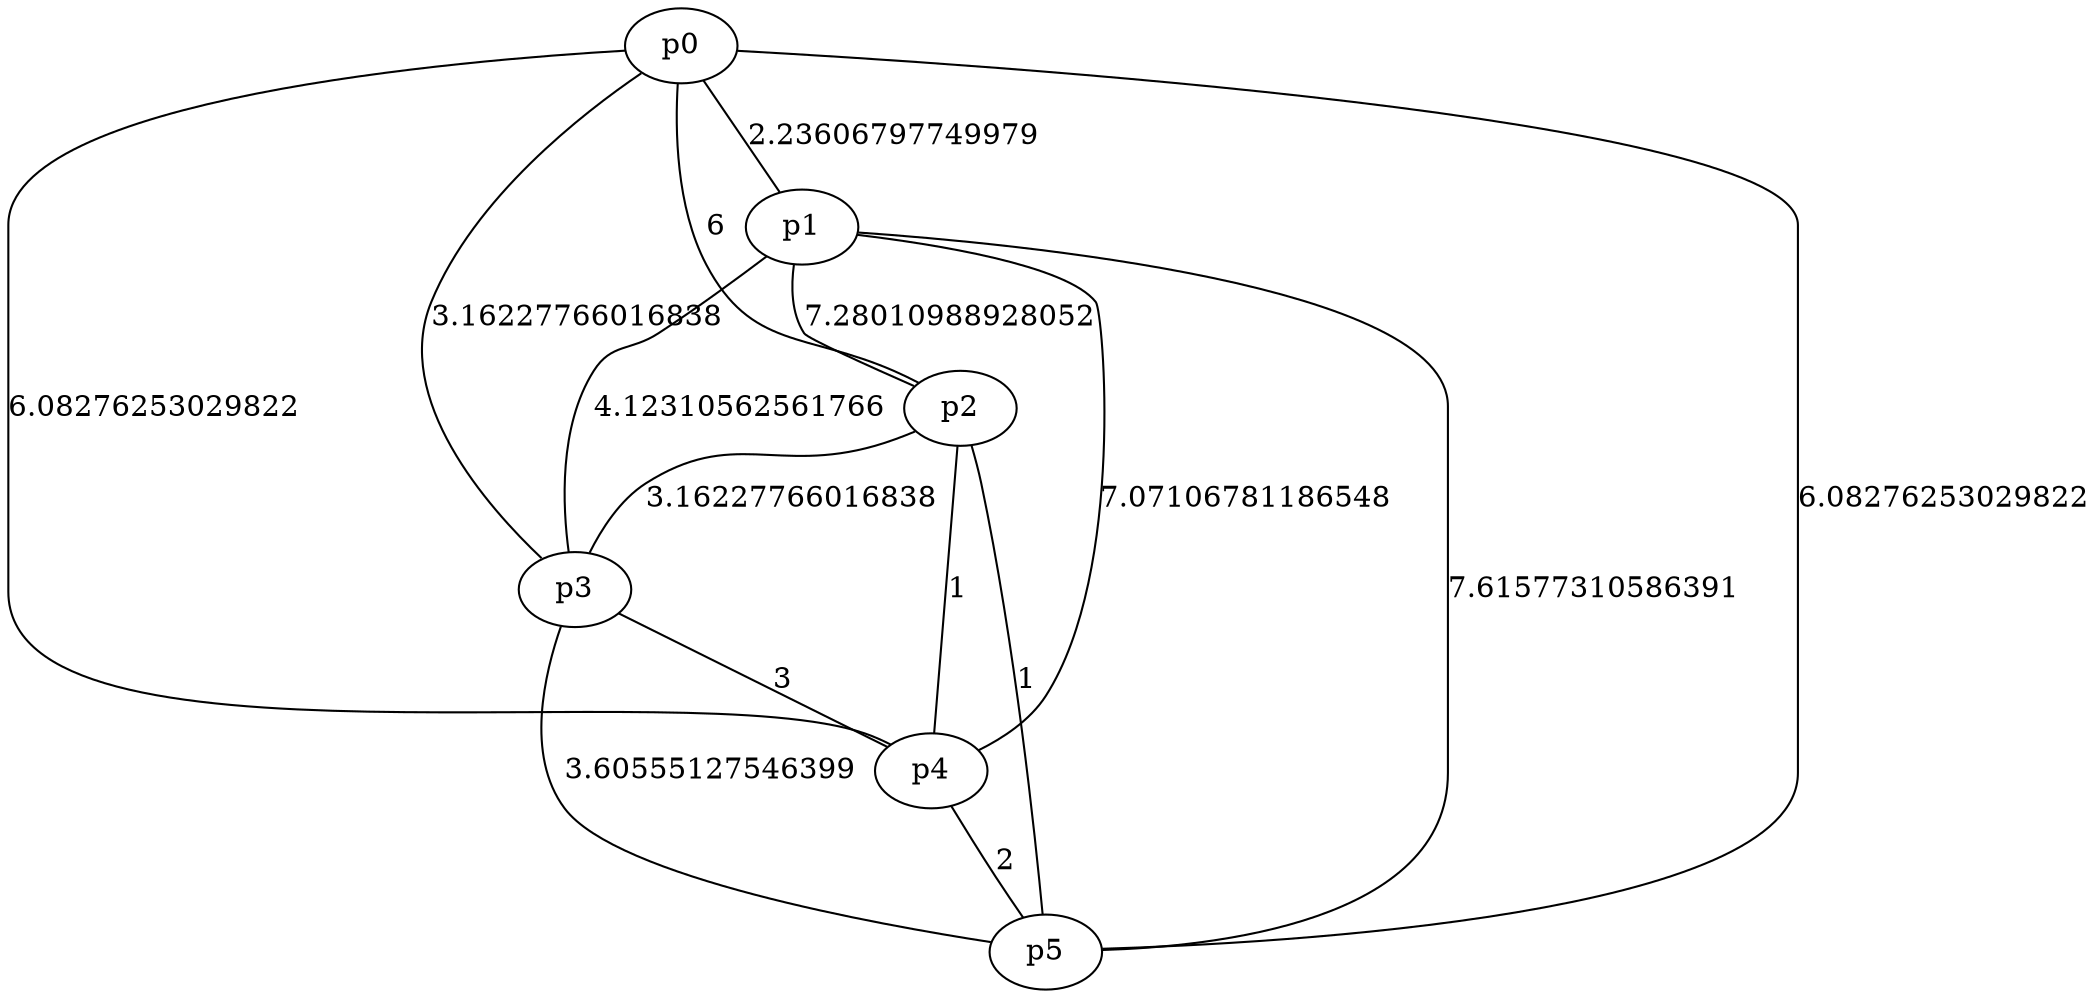 graph {
p0 -- p1 [label="2.23606797749979"];
p0 -- p2 [label="6"];
p0 -- p3 [label="3.16227766016838"];
p0 -- p4 [label="6.08276253029822"];
p0 -- p5 [label="6.08276253029822"];
p1 -- p2 [label="7.28010988928052"];
p1 -- p3 [label="4.12310562561766"];
p1 -- p4 [label="7.07106781186548"];
p1 -- p5 [label="7.61577310586391"];
p2 -- p3 [label="3.16227766016838"];
p2 -- p4 [label="1"];
p2 -- p5 [label="1"];
p3 -- p4 [label="3"];
p3 -- p5 [label="3.60555127546399"];
p4 -- p5 [label="2"];
}
